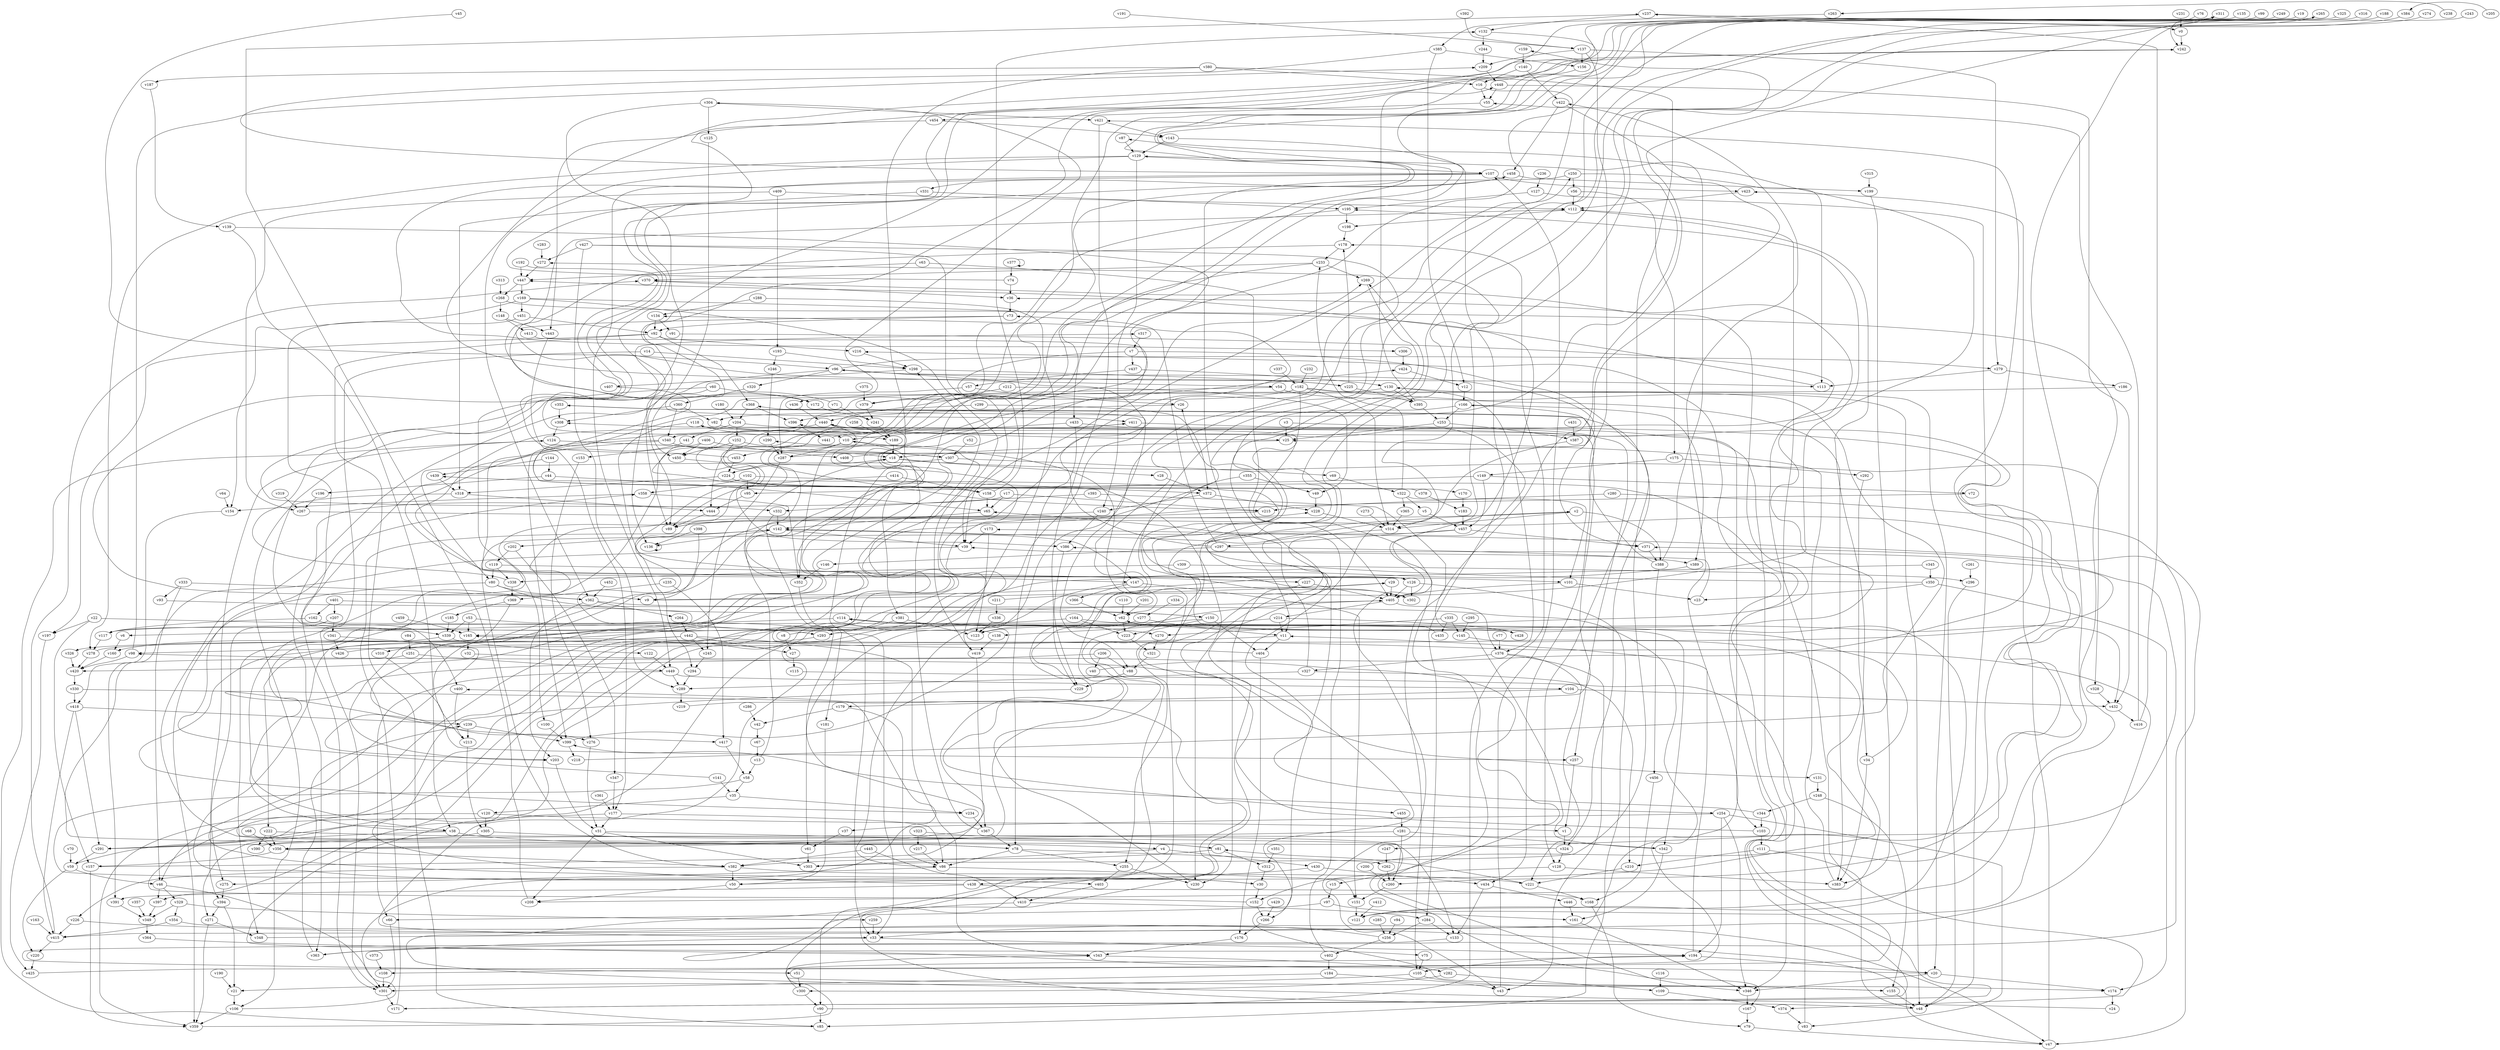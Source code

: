 // Benchmark game 683 - 460 vertices
// time_bound: 25
// targets: v10
digraph G {
    v0 [name="v0", player=0];
    v1 [name="v1", player=0];
    v2 [name="v2", player=0];
    v3 [name="v3", player=1];
    v4 [name="v4", player=1];
    v5 [name="v5", player=0];
    v6 [name="v6", player=0];
    v7 [name="v7", player=0];
    v8 [name="v8", player=1];
    v9 [name="v9", player=1];
    v10 [name="v10", player=1, target=1];
    v11 [name="v11", player=0];
    v12 [name="v12", player=1];
    v13 [name="v13", player=0];
    v14 [name="v14", player=0];
    v15 [name="v15", player=0];
    v16 [name="v16", player=1];
    v17 [name="v17", player=1];
    v18 [name="v18", player=0];
    v19 [name="v19", player=1];
    v20 [name="v20", player=1];
    v21 [name="v21", player=1];
    v22 [name="v22", player=1];
    v23 [name="v23", player=1];
    v24 [name="v24", player=0];
    v25 [name="v25", player=0];
    v26 [name="v26", player=1];
    v27 [name="v27", player=1];
    v28 [name="v28", player=0];
    v29 [name="v29", player=0];
    v30 [name="v30", player=1];
    v31 [name="v31", player=0];
    v32 [name="v32", player=1];
    v33 [name="v33", player=0];
    v34 [name="v34", player=0];
    v35 [name="v35", player=0];
    v36 [name="v36", player=1];
    v37 [name="v37", player=1];
    v38 [name="v38", player=1];
    v39 [name="v39", player=1];
    v40 [name="v40", player=0];
    v41 [name="v41", player=0];
    v42 [name="v42", player=0];
    v43 [name="v43", player=1];
    v44 [name="v44", player=1];
    v45 [name="v45", player=0];
    v46 [name="v46", player=1];
    v47 [name="v47", player=0];
    v48 [name="v48", player=0];
    v49 [name="v49", player=0];
    v50 [name="v50", player=0];
    v51 [name="v51", player=1];
    v52 [name="v52", player=1];
    v53 [name="v53", player=1];
    v54 [name="v54", player=0];
    v55 [name="v55", player=0];
    v56 [name="v56", player=0];
    v57 [name="v57", player=0];
    v58 [name="v58", player=0];
    v59 [name="v59", player=0];
    v60 [name="v60", player=1];
    v61 [name="v61", player=1];
    v62 [name="v62", player=0];
    v63 [name="v63", player=1];
    v64 [name="v64", player=1];
    v65 [name="v65", player=0];
    v66 [name="v66", player=1];
    v67 [name="v67", player=1];
    v68 [name="v68", player=1];
    v69 [name="v69", player=1];
    v70 [name="v70", player=0];
    v71 [name="v71", player=0];
    v72 [name="v72", player=1];
    v73 [name="v73", player=1];
    v74 [name="v74", player=0];
    v75 [name="v75", player=0];
    v76 [name="v76", player=1];
    v77 [name="v77", player=0];
    v78 [name="v78", player=1];
    v79 [name="v79", player=0];
    v80 [name="v80", player=1];
    v81 [name="v81", player=0];
    v82 [name="v82", player=1];
    v83 [name="v83", player=0];
    v84 [name="v84", player=0];
    v85 [name="v85", player=1];
    v86 [name="v86", player=1];
    v87 [name="v87", player=0];
    v88 [name="v88", player=1];
    v89 [name="v89", player=1];
    v90 [name="v90", player=0];
    v91 [name="v91", player=0];
    v92 [name="v92", player=0];
    v93 [name="v93", player=1];
    v94 [name="v94", player=1];
    v95 [name="v95", player=0];
    v96 [name="v96", player=0];
    v97 [name="v97", player=0];
    v98 [name="v98", player=1];
    v99 [name="v99", player=0];
    v100 [name="v100", player=0];
    v101 [name="v101", player=1];
    v102 [name="v102", player=0];
    v103 [name="v103", player=0];
    v104 [name="v104", player=1];
    v105 [name="v105", player=0];
    v106 [name="v106", player=0];
    v107 [name="v107", player=1];
    v108 [name="v108", player=0];
    v109 [name="v109", player=1];
    v110 [name="v110", player=0];
    v111 [name="v111", player=0];
    v112 [name="v112", player=1];
    v113 [name="v113", player=1];
    v114 [name="v114", player=1];
    v115 [name="v115", player=0];
    v116 [name="v116", player=0];
    v117 [name="v117", player=0];
    v118 [name="v118", player=0];
    v119 [name="v119", player=1];
    v120 [name="v120", player=1];
    v121 [name="v121", player=1];
    v122 [name="v122", player=0];
    v123 [name="v123", player=0];
    v124 [name="v124", player=0];
    v125 [name="v125", player=1];
    v126 [name="v126", player=1];
    v127 [name="v127", player=1];
    v128 [name="v128", player=0];
    v129 [name="v129", player=0];
    v130 [name="v130", player=1];
    v131 [name="v131", player=1];
    v132 [name="v132", player=0];
    v133 [name="v133", player=0];
    v134 [name="v134", player=0];
    v135 [name="v135", player=1];
    v136 [name="v136", player=0];
    v137 [name="v137", player=1];
    v138 [name="v138", player=0];
    v139 [name="v139", player=0];
    v140 [name="v140", player=1];
    v141 [name="v141", player=0];
    v142 [name="v142", player=1];
    v143 [name="v143", player=1];
    v144 [name="v144", player=0];
    v145 [name="v145", player=0];
    v146 [name="v146", player=1];
    v147 [name="v147", player=1];
    v148 [name="v148", player=1];
    v149 [name="v149", player=0];
    v150 [name="v150", player=0];
    v151 [name="v151", player=1];
    v152 [name="v152", player=1];
    v153 [name="v153", player=1];
    v154 [name="v154", player=0];
    v155 [name="v155", player=0];
    v156 [name="v156", player=1];
    v157 [name="v157", player=1];
    v158 [name="v158", player=1];
    v159 [name="v159", player=0];
    v160 [name="v160", player=0];
    v161 [name="v161", player=0];
    v162 [name="v162", player=1];
    v163 [name="v163", player=0];
    v164 [name="v164", player=1];
    v165 [name="v165", player=1];
    v166 [name="v166", player=0];
    v167 [name="v167", player=1];
    v168 [name="v168", player=1];
    v169 [name="v169", player=1];
    v170 [name="v170", player=1];
    v171 [name="v171", player=0];
    v172 [name="v172", player=1];
    v173 [name="v173", player=0];
    v174 [name="v174", player=1];
    v175 [name="v175", player=0];
    v176 [name="v176", player=1];
    v177 [name="v177", player=0];
    v178 [name="v178", player=0];
    v179 [name="v179", player=0];
    v180 [name="v180", player=0];
    v181 [name="v181", player=0];
    v182 [name="v182", player=1];
    v183 [name="v183", player=1];
    v184 [name="v184", player=0];
    v185 [name="v185", player=1];
    v186 [name="v186", player=1];
    v187 [name="v187", player=1];
    v188 [name="v188", player=0];
    v189 [name="v189", player=1];
    v190 [name="v190", player=0];
    v191 [name="v191", player=0];
    v192 [name="v192", player=1];
    v193 [name="v193", player=0];
    v194 [name="v194", player=1];
    v195 [name="v195", player=0];
    v196 [name="v196", player=1];
    v197 [name="v197", player=1];
    v198 [name="v198", player=0];
    v199 [name="v199", player=0];
    v200 [name="v200", player=1];
    v201 [name="v201", player=1];
    v202 [name="v202", player=1];
    v203 [name="v203", player=1];
    v204 [name="v204", player=0];
    v205 [name="v205", player=0];
    v206 [name="v206", player=1];
    v207 [name="v207", player=1];
    v208 [name="v208", player=0];
    v209 [name="v209", player=1];
    v210 [name="v210", player=0];
    v211 [name="v211", player=1];
    v212 [name="v212", player=1];
    v213 [name="v213", player=1];
    v214 [name="v214", player=1];
    v215 [name="v215", player=1];
    v216 [name="v216", player=0];
    v217 [name="v217", player=1];
    v218 [name="v218", player=0];
    v219 [name="v219", player=0];
    v220 [name="v220", player=0];
    v221 [name="v221", player=0];
    v222 [name="v222", player=1];
    v223 [name="v223", player=0];
    v224 [name="v224", player=1];
    v225 [name="v225", player=0];
    v226 [name="v226", player=0];
    v227 [name="v227", player=0];
    v228 [name="v228", player=1];
    v229 [name="v229", player=1];
    v230 [name="v230", player=0];
    v231 [name="v231", player=0];
    v232 [name="v232", player=0];
    v233 [name="v233", player=0];
    v234 [name="v234", player=0];
    v235 [name="v235", player=1];
    v236 [name="v236", player=1];
    v237 [name="v237", player=1];
    v238 [name="v238", player=0];
    v239 [name="v239", player=0];
    v240 [name="v240", player=0];
    v241 [name="v241", player=1];
    v242 [name="v242", player=0];
    v243 [name="v243", player=1];
    v244 [name="v244", player=0];
    v245 [name="v245", player=0];
    v246 [name="v246", player=0];
    v247 [name="v247", player=0];
    v248 [name="v248", player=1];
    v249 [name="v249", player=1];
    v250 [name="v250", player=1];
    v251 [name="v251", player=1];
    v252 [name="v252", player=0];
    v253 [name="v253", player=0];
    v254 [name="v254", player=1];
    v255 [name="v255", player=0];
    v256 [name="v256", player=0];
    v257 [name="v257", player=1];
    v258 [name="v258", player=1];
    v259 [name="v259", player=1];
    v260 [name="v260", player=1];
    v261 [name="v261", player=0];
    v262 [name="v262", player=0];
    v263 [name="v263", player=0];
    v264 [name="v264", player=0];
    v265 [name="v265", player=0];
    v266 [name="v266", player=1];
    v267 [name="v267", player=0];
    v268 [name="v268", player=0];
    v269 [name="v269", player=1];
    v270 [name="v270", player=0];
    v271 [name="v271", player=0];
    v272 [name="v272", player=1];
    v273 [name="v273", player=0];
    v274 [name="v274", player=1];
    v275 [name="v275", player=0];
    v276 [name="v276", player=0];
    v277 [name="v277", player=0];
    v278 [name="v278", player=0];
    v279 [name="v279", player=0];
    v280 [name="v280", player=1];
    v281 [name="v281", player=1];
    v282 [name="v282", player=1];
    v283 [name="v283", player=1];
    v284 [name="v284", player=1];
    v285 [name="v285", player=1];
    v286 [name="v286", player=1];
    v287 [name="v287", player=1];
    v288 [name="v288", player=1];
    v289 [name="v289", player=0];
    v290 [name="v290", player=1];
    v291 [name="v291", player=1];
    v292 [name="v292", player=0];
    v293 [name="v293", player=1];
    v294 [name="v294", player=0];
    v295 [name="v295", player=0];
    v296 [name="v296", player=1];
    v297 [name="v297", player=0];
    v298 [name="v298", player=0];
    v299 [name="v299", player=0];
    v300 [name="v300", player=1];
    v301 [name="v301", player=0];
    v302 [name="v302", player=0];
    v303 [name="v303", player=0];
    v304 [name="v304", player=0];
    v305 [name="v305", player=0];
    v306 [name="v306", player=0];
    v307 [name="v307", player=1];
    v308 [name="v308", player=0];
    v309 [name="v309", player=0];
    v310 [name="v310", player=1];
    v311 [name="v311", player=1];
    v312 [name="v312", player=1];
    v313 [name="v313", player=0];
    v314 [name="v314", player=0];
    v315 [name="v315", player=1];
    v316 [name="v316", player=0];
    v317 [name="v317", player=0];
    v318 [name="v318", player=0];
    v319 [name="v319", player=1];
    v320 [name="v320", player=1];
    v321 [name="v321", player=0];
    v322 [name="v322", player=0];
    v323 [name="v323", player=0];
    v324 [name="v324", player=1];
    v325 [name="v325", player=0];
    v326 [name="v326", player=0];
    v327 [name="v327", player=0];
    v328 [name="v328", player=0];
    v329 [name="v329", player=0];
    v330 [name="v330", player=0];
    v331 [name="v331", player=1];
    v332 [name="v332", player=0];
    v333 [name="v333", player=0];
    v334 [name="v334", player=0];
    v335 [name="v335", player=0];
    v336 [name="v336", player=1];
    v337 [name="v337", player=0];
    v338 [name="v338", player=1];
    v339 [name="v339", player=0];
    v340 [name="v340", player=1];
    v341 [name="v341", player=1];
    v342 [name="v342", player=1];
    v343 [name="v343", player=1];
    v344 [name="v344", player=1];
    v345 [name="v345", player=0];
    v346 [name="v346", player=1];
    v347 [name="v347", player=0];
    v348 [name="v348", player=1];
    v349 [name="v349", player=1];
    v350 [name="v350", player=0];
    v351 [name="v351", player=0];
    v352 [name="v352", player=1];
    v353 [name="v353", player=0];
    v354 [name="v354", player=1];
    v355 [name="v355", player=1];
    v356 [name="v356", player=1];
    v357 [name="v357", player=0];
    v358 [name="v358", player=0];
    v359 [name="v359", player=0];
    v360 [name="v360", player=0];
    v361 [name="v361", player=0];
    v362 [name="v362", player=1];
    v363 [name="v363", player=1];
    v364 [name="v364", player=1];
    v365 [name="v365", player=1];
    v366 [name="v366", player=0];
    v367 [name="v367", player=1];
    v368 [name="v368", player=0];
    v369 [name="v369", player=0];
    v370 [name="v370", player=0];
    v371 [name="v371", player=1];
    v372 [name="v372", player=0];
    v373 [name="v373", player=1];
    v374 [name="v374", player=0];
    v375 [name="v375", player=1];
    v376 [name="v376", player=1];
    v377 [name="v377", player=0];
    v378 [name="v378", player=0];
    v379 [name="v379", player=1];
    v380 [name="v380", player=0];
    v381 [name="v381", player=0];
    v382 [name="v382", player=1];
    v383 [name="v383", player=0];
    v384 [name="v384", player=0];
    v385 [name="v385", player=0];
    v386 [name="v386", player=0];
    v387 [name="v387", player=0];
    v388 [name="v388", player=0];
    v389 [name="v389", player=1];
    v390 [name="v390", player=1];
    v391 [name="v391", player=0];
    v392 [name="v392", player=0];
    v393 [name="v393", player=1];
    v394 [name="v394", player=1];
    v395 [name="v395", player=0];
    v396 [name="v396", player=0];
    v397 [name="v397", player=1];
    v398 [name="v398", player=0];
    v399 [name="v399", player=0];
    v400 [name="v400", player=0];
    v401 [name="v401", player=1];
    v402 [name="v402", player=0];
    v403 [name="v403", player=0];
    v404 [name="v404", player=0];
    v405 [name="v405", player=0];
    v406 [name="v406", player=0];
    v407 [name="v407", player=1];
    v408 [name="v408", player=1];
    v409 [name="v409", player=1];
    v410 [name="v410", player=0];
    v411 [name="v411", player=0];
    v412 [name="v412", player=0];
    v413 [name="v413", player=0];
    v414 [name="v414", player=1];
    v415 [name="v415", player=1];
    v416 [name="v416", player=1];
    v417 [name="v417", player=1];
    v418 [name="v418", player=0];
    v419 [name="v419", player=0];
    v420 [name="v420", player=0];
    v421 [name="v421", player=0];
    v422 [name="v422", player=0];
    v423 [name="v423", player=0];
    v424 [name="v424", player=0];
    v425 [name="v425", player=0];
    v426 [name="v426", player=1];
    v427 [name="v427", player=1];
    v428 [name="v428", player=0];
    v429 [name="v429", player=1];
    v430 [name="v430", player=0];
    v431 [name="v431", player=0];
    v432 [name="v432", player=1];
    v433 [name="v433", player=1];
    v434 [name="v434", player=0];
    v435 [name="v435", player=0];
    v436 [name="v436", player=1];
    v437 [name="v437", player=1];
    v438 [name="v438", player=1];
    v439 [name="v439", player=1];
    v440 [name="v440", player=0];
    v441 [name="v441", player=1];
    v442 [name="v442", player=0];
    v443 [name="v443", player=1];
    v444 [name="v444", player=0];
    v445 [name="v445", player=1];
    v446 [name="v446", player=1];
    v447 [name="v447", player=1];
    v448 [name="v448", player=1];
    v449 [name="v449", player=0];
    v450 [name="v450", player=0];
    v451 [name="v451", player=1];
    v452 [name="v452", player=1];
    v453 [name="v453", player=1];
    v454 [name="v454", player=1];
    v455 [name="v455", player=1];
    v456 [name="v456", player=1];
    v457 [name="v457", player=0];
    v458 [name="v458", player=1];
    v459 [name="v459", player=0];

    v0 -> v242;
    v1 -> v324;
    v2 -> v388;
    v3 -> v260 [constraint="t mod 2 == 0"];
    v4 -> v430;
    v5 -> v457;
    v6 -> v160;
    v7 -> v324;
    v8 -> v370 [constraint="t < 6"];
    v9 -> v29 [constraint="t < 12"];
    v10 -> v62;
    v11 -> v404;
    v12 -> v166;
    v13 -> v18;
    v14 -> v301;
    v15 -> v97;
    v16 -> v291 [constraint="t < 12"];
    v17 -> v65;
    v18 -> v224;
    v19 -> v147 [constraint="t >= 3"];
    v20 -> v174;
    v21 -> v106;
    v22 -> v157;
    v23 -> v39 [constraint="t mod 5 == 1"];
    v24 -> v2 [constraint="t mod 5 == 0"];
    v25 -> v18;
    v26 -> v440 [constraint="t mod 2 == 1"];
    v27 -> v115;
    v28 -> v372;
    v29 -> v455 [constraint="t mod 4 == 2"];
    v30 -> v152;
    v31 -> v303;
    v32 -> v15 [constraint="t mod 2 == 1"];
    v33 -> v194;
    v34 -> v114 [constraint="t < 15"];
    v35 -> v120;
    v36 -> v73;
    v37 -> v61;
    v38 -> v2 [constraint="t < 14"];
    v39 -> v78 [constraint="t mod 2 == 1"];
    v40 -> v421 [constraint="t < 10"];
    v41 -> v101 [constraint="t >= 2"];
    v42 -> v67;
    v43 -> v107;
    v44 -> v196;
    v45 -> v96 [constraint="t mod 5 == 2"];
    v46 -> v301;
    v47 -> v423;
    v48 -> v272 [constraint="t >= 3"];
    v49 -> v228;
    v50 -> v208;
    v51 -> v300;
    v52 -> v307;
    v53 -> v33;
    v54 -> v48;
    v55 -> v454;
    v56 -> v175;
    v57 -> v287;
    v58 -> v403 [constraint="t >= 2"];
    v59 -> v290 [constraint="t mod 2 == 1"];
    v60 -> v100;
    v61 -> v303;
    v62 -> v223;
    v63 -> v405;
    v64 -> v154;
    v65 -> v142;
    v66 -> v301;
    v67 -> v13;
    v68 -> v356;
    v69 -> v322;
    v70 -> v59;
    v71 -> v112 [constraint="t >= 3"];
    v72 -> v89 [constraint="t >= 1"];
    v73 -> v54 [constraint="t < 9"];
    v74 -> v311 [constraint="t mod 5 == 4"];
    v75 -> v105;
    v76 -> v242 [constraint="t mod 3 == 2"];
    v77 -> v376;
    v78 -> v86;
    v79 -> v47;
    v80 -> v150 [constraint="t mod 5 == 1"];
    v81 -> v312;
    v82 -> v346 [constraint="t < 13"];
    v83 -> v112;
    v84 -> v251;
    v85 -> v124 [constraint="t >= 5"];
    v86 -> v151;
    v87 -> v129;
    v88 -> v229;
    v89 -> v26 [constraint="t mod 2 == 1"];
    v90 -> v85;
    v91 -> v374 [constraint="t < 6"];
    v92 -> v368;
    v93 -> v160 [constraint="t mod 4 == 0"];
    v94 -> v256;
    v95 -> v444;
    v96 -> v279 [constraint="t >= 5"];
    v97 -> v161;
    v98 -> v209;
    v99 -> v78 [constraint="t < 10"];
    v100 -> v399;
    v101 -> v23;
    v102 -> v358;
    v103 -> v98 [constraint="t >= 5"];
    v104 -> v179;
    v105 -> v155;
    v106 -> v400 [constraint="t < 11"];
    v107 -> v306 [constraint="t >= 2"];
    v108 -> v301;
    v109 -> v374;
    v110 -> v62;
    v111 -> v210;
    v112 -> v208 [constraint="t mod 5 == 1"];
    v113 -> v447 [constraint="t mod 5 == 3"];
    v114 -> v342;
    v115 -> v108 [constraint="t >= 5"];
    v116 -> v109;
    v117 -> v424 [constraint="t < 7"];
    v118 -> v294;
    v119 -> v227;
    v120 -> v305;
    v121 -> v62 [constraint="t mod 3 == 2"];
    v122 -> v449;
    v123 -> v36 [constraint="t < 5"];
    v124 -> v394;
    v125 -> v89;
    v126 -> v302;
    v127 -> v195;
    v128 -> v383;
    v129 -> v278;
    v130 -> v381;
    v131 -> v248;
    v132 -> v215 [constraint="t >= 1"];
    v133 -> v51 [constraint="t < 6"];
    v134 -> v91;
    v135 -> v332 [constraint="t < 11"];
    v136 -> v136 [constraint="t mod 2 == 0"];
    v137 -> v209;
    v138 -> v411 [constraint="t < 12"];
    v139 -> v213 [constraint="t mod 3 == 1"];
    v140 -> v422;
    v141 -> v358 [constraint="t mod 4 == 2"];
    v142 -> v147;
    v143 -> v129;
    v144 -> v44;
    v145 -> v50 [constraint="t < 6"];
    v146 -> v352;
    v147 -> v254 [constraint="t < 8"];
    v148 -> v443;
    v149 -> v95;
    v150 -> v117 [constraint="t >= 1"];
    v151 -> v121;
    v152 -> v10 [constraint="t >= 2"];
    v153 -> v276;
    v154 -> v391;
    v155 -> v159 [constraint="t >= 1"];
    v156 -> v30 [constraint="t >= 5"];
    v157 -> v399 [constraint="t >= 4"];
    v158 -> v132;
    v159 -> v140;
    v160 -> v420;
    v161 -> v346;
    v162 -> v117;
    v163 -> v415;
    v164 -> v223;
    v165 -> v32;
    v166 -> v253;
    v167 -> v79;
    v168 -> v79;
    v169 -> v43 [constraint="t < 11"];
    v170 -> v183;
    v171 -> v216 [constraint="t >= 5"];
    v172 -> v241;
    v173 -> v39;
    v174 -> v24;
    v175 -> v149;
    v176 -> v343;
    v177 -> v86;
    v178 -> v172 [constraint="t < 5"];
    v179 -> v86;
    v180 -> v204;
    v181 -> v50;
    v182 -> v314;
    v183 -> v457;
    v184 -> v43;
    v185 -> v339;
    v186 -> v362 [constraint="t >= 1"];
    v187 -> v139;
    v188 -> v356 [constraint="t >= 5"];
    v189 -> v18;
    v190 -> v21;
    v191 -> v137 [constraint="t >= 1"];
    v192 -> v10 [constraint="t mod 5 == 0"];
    v193 -> v298;
    v194 -> v11;
    v195 -> v372 [constraint="t < 10"];
    v196 -> v267;
    v197 -> v425;
    v198 -> v178;
    v199 -> v383;
    v200 -> v118 [constraint="t >= 4"];
    v201 -> v62;
    v202 -> v347;
    v203 -> v31;
    v204 -> v252;
    v205 -> v384 [constraint="t < 7"];
    v206 -> v417 [constraint="t >= 3"];
    v207 -> v341;
    v208 -> v237;
    v209 -> v448;
    v210 -> v221;
    v211 -> v195 [constraint="t mod 3 == 1"];
    v212 -> v49;
    v213 -> v305;
    v214 -> v138;
    v215 -> v276 [constraint="t < 11"];
    v216 -> v298;
    v217 -> v86;
    v218 -> v130 [constraint="t mod 2 == 0"];
    v219 -> v308 [constraint="t >= 2"];
    v220 -> v425;
    v221 -> v81;
    v222 -> v390;
    v223 -> v321;
    v224 -> v171 [constraint="t < 5"];
    v225 -> v242 [constraint="t mod 5 == 3"];
    v226 -> v47 [constraint="t mod 4 == 1"];
    v227 -> v405;
    v228 -> v314;
    v229 -> v203 [constraint="t mod 4 == 2"];
    v230 -> v405 [constraint="t mod 3 == 1"];
    v231 -> v0;
    v232 -> v182;
    v233 -> v370;
    v234 -> v367;
    v235 -> v417;
    v236 -> v127;
    v237 -> v132;
    v238 -> v263 [constraint="t < 15"];
    v239 -> v213;
    v240 -> v38 [constraint="t < 11"];
    v241 -> v189;
    v242 -> v339 [constraint="t >= 3"];
    v243 -> v121 [constraint="t < 9"];
    v244 -> v209;
    v245 -> v294;
    v246 -> v290;
    v247 -> v262;
    v248 -> v155;
    v249 -> v411 [constraint="t >= 1"];
    v250 -> v11;
    v251 -> v418;
    v252 -> v444;
    v253 -> v387;
    v254 -> v83;
    v255 -> v403;
    v256 -> v33 [constraint="t mod 2 == 0"];
    v257 -> v1;
    v258 -> v189;
    v259 -> v33;
    v260 -> v151;
    v261 -> v296;
    v262 -> v260;
    v263 -> v385 [constraint="t < 8"];
    v264 -> v442;
    v265 -> v270 [constraint="t >= 1"];
    v266 -> v176;
    v267 -> v247 [constraint="t mod 5 == 3"];
    v268 -> v121 [constraint="t < 8"];
    v269 -> v302 [constraint="t >= 4"];
    v270 -> v321;
    v271 -> v348;
    v272 -> v447;
    v273 -> v314;
    v274 -> v82 [constraint="t < 13"];
    v275 -> v394;
    v276 -> v31;
    v277 -> v11;
    v278 -> v440 [constraint="t mod 3 == 0"];
    v279 -> v113;
    v280 -> v215;
    v281 -> v260;
    v282 -> v109;
    v283 -> v272;
    v284 -> v256;
    v285 -> v256;
    v286 -> v42;
    v287 -> v96 [constraint="t >= 2"];
    v288 -> v134;
    v289 -> v219;
    v290 -> v287;
    v291 -> v405 [constraint="t >= 1"];
    v292 -> v34;
    v293 -> v234 [constraint="t < 10"];
    v294 -> v289;
    v295 -> v145;
    v296 -> v48;
    v297 -> v250 [constraint="t mod 5 == 2"];
    v298 -> v407;
    v299 -> v396;
    v300 -> v343;
    v301 -> v171;
    v302 -> v439 [constraint="t mod 2 == 0"];
    v303 -> v353 [constraint="t < 12"];
    v304 -> v136;
    v305 -> v81;
    v306 -> v424;
    v307 -> v80;
    v308 -> v124;
    v309 -> v338;
    v310 -> v257 [constraint="t < 12"];
    v311 -> v20 [constraint="t >= 2"];
    v312 -> v30;
    v313 -> v268;
    v314 -> v131 [constraint="t >= 2"];
    v315 -> v199;
    v316 -> v420 [constraint="t >= 3"];
    v317 -> v7;
    v318 -> v106;
    v319 -> v267;
    v320 -> v360;
    v321 -> v88;
    v322 -> v365;
    v323 -> v167 [constraint="t < 15"];
    v324 -> v269 [constraint="t >= 5"];
    v325 -> v386 [constraint="t mod 4 == 1"];
    v326 -> v420;
    v327 -> v210;
    v328 -> v432;
    v329 -> v259;
    v330 -> v174 [constraint="t < 10"];
    v331 -> v318;
    v332 -> v142;
    v333 -> v362;
    v334 -> v277;
    v335 -> v145;
    v336 -> v123;
    v337 -> v182;
    v338 -> v317 [constraint="t >= 5"];
    v339 -> v122;
    v340 -> v170 [constraint="t >= 1"];
    v341 -> v30 [constraint="t < 5"];
    v342 -> v311 [constraint="t < 8"];
    v343 -> v282;
    v344 -> v265 [constraint="t >= 3"];
    v345 -> v9 [constraint="t < 12"];
    v346 -> v167;
    v347 -> v177;
    v348 -> v165 [constraint="t mod 3 == 1"];
    v349 -> v364;
    v350 -> v396 [constraint="t < 10"];
    v351 -> v312;
    v352 -> v181;
    v353 -> v33 [constraint="t mod 2 == 0"];
    v354 -> v47 [constraint="t mod 2 == 1"];
    v355 -> v255;
    v356 -> v157;
    v357 -> v349;
    v358 -> v352;
    v359 -> v194 [constraint="t mod 3 == 1"];
    v360 -> v340;
    v361 -> v177;
    v362 -> v415 [constraint="t >= 1"];
    v363 -> v173 [constraint="t mod 4 == 2"];
    v364 -> v343 [constraint="t >= 1"];
    v365 -> v314;
    v366 -> v62;
    v367 -> v298;
    v368 -> v204;
    v369 -> v203 [constraint="t mod 3 == 2"];
    v370 -> v36;
    v371 -> v388;
    v372 -> v228;
    v373 -> v108;
    v374 -> v83;
    v375 -> v379;
    v376 -> v221 [constraint="t >= 4"];
    v377 -> v74;
    v378 -> v304 [constraint="t mod 5 == 1"];
    v379 -> v241;
    v380 -> v187;
    v381 -> v293;
    v382 -> v50;
    v383 -> v25;
    v384 -> v356 [constraint="t < 12"];
    v385 -> v107 [constraint="t < 13"];
    v386 -> v229;
    v387 -> v314 [constraint="t mod 3 == 1"];
    v388 -> v368 [constraint="t >= 3"];
    v389 -> v75 [constraint="t < 9"];
    v390 -> v371 [constraint="t < 13"];
    v391 -> v349;
    v392 -> v137 [constraint="t >= 5"];
    v393 -> v105;
    v394 -> v21;
    v395 -> v253;
    v396 -> v441;
    v397 -> v349;
    v398 -> v9;
    v399 -> v114 [constraint="t mod 2 == 1"];
    v400 -> v213;
    v401 -> v150;
    v402 -> v142;
    v403 -> v410;
    v404 -> v228 [constraint="t mod 3 == 0"];
    v405 -> v376;
    v406 -> v153;
    v407 -> v126 [constraint="t mod 4 == 3"];
    v408 -> v166 [constraint="t >= 3"];
    v409 -> v193;
    v410 -> v90;
    v411 -> v257;
    v412 -> v121;
    v413 -> v326 [constraint="t mod 4 == 2"];
    v414 -> v158;
    v415 -> v220;
    v416 -> v237;
    v417 -> v58;
    v418 -> v415;
    v419 -> v367;
    v420 -> v330;
    v421 -> v143;
    v422 -> v371 [constraint="t >= 5"];
    v423 -> v112;
    v424 -> v12;
    v425 -> v422 [constraint="t mod 2 == 1"];
    v426 -> v386 [constraint="t >= 1"];
    v427 -> v86 [constraint="t >= 2"];
    v428 -> v269 [constraint="t mod 5 == 2"];
    v429 -> v266;
    v430 -> v434;
    v431 -> v387;
    v432 -> v416;
    v433 -> v346;
    v434 -> v133;
    v435 -> v123 [constraint="t mod 2 == 1"];
    v436 -> v440;
    v437 -> v130;
    v438 -> v134 [constraint="t mod 3 == 1"];
    v439 -> v318;
    v440 -> v352;
    v441 -> v87 [constraint="t mod 5 == 3"];
    v442 -> v310;
    v443 -> v177;
    v444 -> v89;
    v445 -> v410;
    v446 -> v161;
    v447 -> v268;
    v448 -> v432;
    v449 -> v104;
    v450 -> v397 [constraint="t < 8"];
    v451 -> v301;
    v452 -> v362;
    v453 -> v458 [constraint="t >= 5"];
    v454 -> v143;
    v455 -> v281;
    v456 -> v168;
    v457 -> v126 [constraint="t < 5"];
    v458 -> v199;
    v459 -> v165;
    v166 -> v389;
    v141 -> v35;
    v118 -> v189;
    v327 -> v65;
    v103 -> v111;
    v388 -> v129;
    v278 -> v420;
    v98 -> v420;
    v252 -> v307;
    v445 -> v382;
    v363 -> v239;
    v358 -> v154;
    v31 -> v81;
    v138 -> v419;
    v140 -> v16;
    v457 -> v371;
    v182 -> v405;
    v117 -> v278;
    v4 -> v303;
    v380 -> v33;
    v142 -> v39;
    v59 -> v46;
    v169 -> v451;
    v300 -> v90;
    v350 -> v174;
    v212 -> v379;
    v38 -> v4;
    v162 -> v400;
    v126 -> v85;
    v80 -> v359;
    v422 -> v458;
    v299 -> v372;
    v222 -> v356;
    v17 -> v363;
    v277 -> v123;
    v14 -> v298;
    v240 -> v386;
    v327 -> v289;
    v171 -> v142;
    v31 -> v208;
    v10 -> v453;
    v254 -> v37;
    v58 -> v35;
    v175 -> v292;
    v333 -> v93;
    v385 -> v156;
    v440 -> v399;
    v298 -> v225;
    v107 -> v423;
    v96 -> v113;
    v333 -> v46;
    v35 -> v234;
    v360 -> v82;
    v173 -> v123;
    v221 -> v168;
    v214 -> v11;
    v318 -> v444;
    v433 -> v10;
    v434 -> v446;
    v2 -> v314;
    v254 -> v194;
    v414 -> v89;
    v438 -> v168;
    v382 -> v221;
    v453 -> v224;
    v18 -> v328;
    v416 -> v55;
    v169 -> v154;
    v297 -> v146;
    v73 -> v92;
    v147 -> v366;
    v401 -> v207;
    v157 -> v359;
    v398 -> v136;
    v329 -> v354;
    v56 -> v112;
    v297 -> v389;
    v60 -> v172;
    v8 -> v27;
    v404 -> v176;
    v119 -> v338;
    v34 -> v383;
    v150 -> v404;
    v338 -> v369;
    v356 -> v382;
    v182 -> v383;
    v362 -> v264;
    v59 -> v220;
    v254 -> v346;
    v340 -> v307;
    v227 -> v230;
    v225 -> v395;
    v152 -> v266;
    v177 -> v31;
    v204 -> v41;
    v119 -> v80;
    v20 -> v346;
    v342 -> v161;
    v137 -> v279;
    v304 -> v125;
    v438 -> v391;
    v78 -> v262;
    v130 -> v395;
    v202 -> v119;
    v97 -> v66;
    v114 -> v6;
    v134 -> v92;
    v120 -> v1;
    v96 -> v89;
    v282 -> v300;
    v144 -> v439;
    v102 -> v95;
    v291 -> v59;
    v382 -> v226;
    v3 -> v25;
    v106 -> v359;
    v22 -> v197;
    v284 -> v133;
    v71 -> v241;
    v33 -> v363;
    v322 -> v5;
    v178 -> v233;
    v214 -> v428;
    v13 -> v58;
    v137 -> v156;
    v360 -> v308;
    v166 -> v266;
    v377 -> v377;
    v368 -> v396;
    v341 -> v426;
    v101 -> v405;
    v128 -> v152;
    v86 -> v275;
    v182 -> v20;
    v437 -> v57;
    v127 -> v48;
    v287 -> v245;
    v442 -> v222;
    v411 -> v340;
    v442 -> v27;
    v105 -> v21;
    v322 -> v101;
    v16 -> v55;
    v449 -> v289;
    v149 -> v457;
    v393 -> v332;
    v369 -> v185;
    v179 -> v42;
    v233 -> v433;
    v74 -> v36;
    v409 -> v112;
    v345 -> v350;
    v454 -> v443;
    v46 -> v329;
    v331 -> v195;
    v271 -> v359;
    v448 -> v55;
    v394 -> v271;
    v239 -> v399;
    v169 -> v419;
    v418 -> v239;
    v380 -> v128;
    v10 -> v287;
    v53 -> v339;
    v430 -> v438;
    v256 -> v402;
    v415 -> v370;
    v427 -> v272;
    v164 -> v165;
    v194 -> v105;
    v126 -> v405;
    v222 -> v133;
    v148 -> v413;
    v253 -> v25;
    v380 -> v16;
    v18 -> v28;
    v129 -> v107;
    v29 -> v405;
    v279 -> v186;
    v158 -> v65;
    v184 -> v301;
    v449 -> v66;
    v330 -> v418;
    v204 -> v103;
    v104 -> v432;
    v206 -> v88;
    v376 -> v43;
    v280 -> v47;
    v192 -> v447;
    v307 -> v69;
    v96 -> v320;
    v80 -> v9;
    v339 -> v348;
    v385 -> v12;
    v92 -> v85;
    v388 -> v456;
    v457 -> v297;
    v233 -> v269;
    v124 -> v18;
    v350 -> v23;
    v17 -> v215;
    v255 -> v230;
    v155 -> v48;
    v224 -> v318;
    v406 -> v450;
    v142 -> v136;
    v7 -> v437;
    v458 -> v331;
    v194 -> v20;
    v399 -> v218;
    v332 -> v61;
    v164 -> v432;
    v195 -> v198;
    v305 -> v291;
    v410 -> v284;
    v353 -> v308;
    v427 -> v289;
    v44 -> v65;
    v107 -> v449;
    v427 -> v39;
    v378 -> v183;
    v206 -> v40;
    v237 -> v0;
    v46 -> v397;
    v323 -> v217;
    v250 -> v56;
    v268 -> v148;
    v111 -> v48;
    v225 -> v178;
    v344 -> v103;
    v92 -> v197;
    v376 -> v327;
    v372 -> v240;
    v57 -> v26;
    v335 -> v435;
    v447 -> v169;
    v442 -> v343;
    v182 -> v379;
    v324 -> v128;
    v211 -> v336;
    v252 -> v450;
    v53 -> v165;
    v433 -> v78;
    v102 -> v230;
    v81 -> v382;
    v251 -> v449;
    v340 -> v382;
    v405 -> v214;
    v7 -> v39;
    v96 -> v88;
    v288 -> v419;
    v381 -> v123;
    v309 -> v296;
    v355 -> v49;
    v22 -> v293;
    v63 -> v447;
    v335 -> v270;
    v418 -> v291;
    v224 -> v158;
    v395 -> v448;
    v367 -> v78;
    v362 -> v203;
    v90 -> v178;
    v177 -> v46;
    v150 -> v223;
    v440 -> v25;
    v132 -> v244;
    v226 -> v415;
    v11 -> v98;
    v129 -> v362;
    v207 -> v275;
    v142 -> v202;
    v193 -> v246;
    v137 -> v434;
    v409 -> v267;
    v112 -> v198;
    v304 -> v421;
    v235 -> v369;
    v120 -> v359;
    v329 -> v349;
    v139 -> v38;
    v442 -> v245;
    v248 -> v344;
    v38 -> v271;
    v130 -> v376;
    v250 -> v113;
    v143 -> v284;
    v281 -> v356;
    v60 -> v450;
    v129 -> v240;
    v421 -> v229;
    v78 -> v255;
    v451 -> v92;
    v54 -> v436;
    v322 -> v233;
    v92 -> v216;
    v149 -> v72;
    v402 -> v184;
    v200 -> v260;
    v401 -> v162;
    v406 -> v408;
    v147 -> v151;
    v354 -> v415;
    v297 -> v73;
    v281 -> v342;
}
